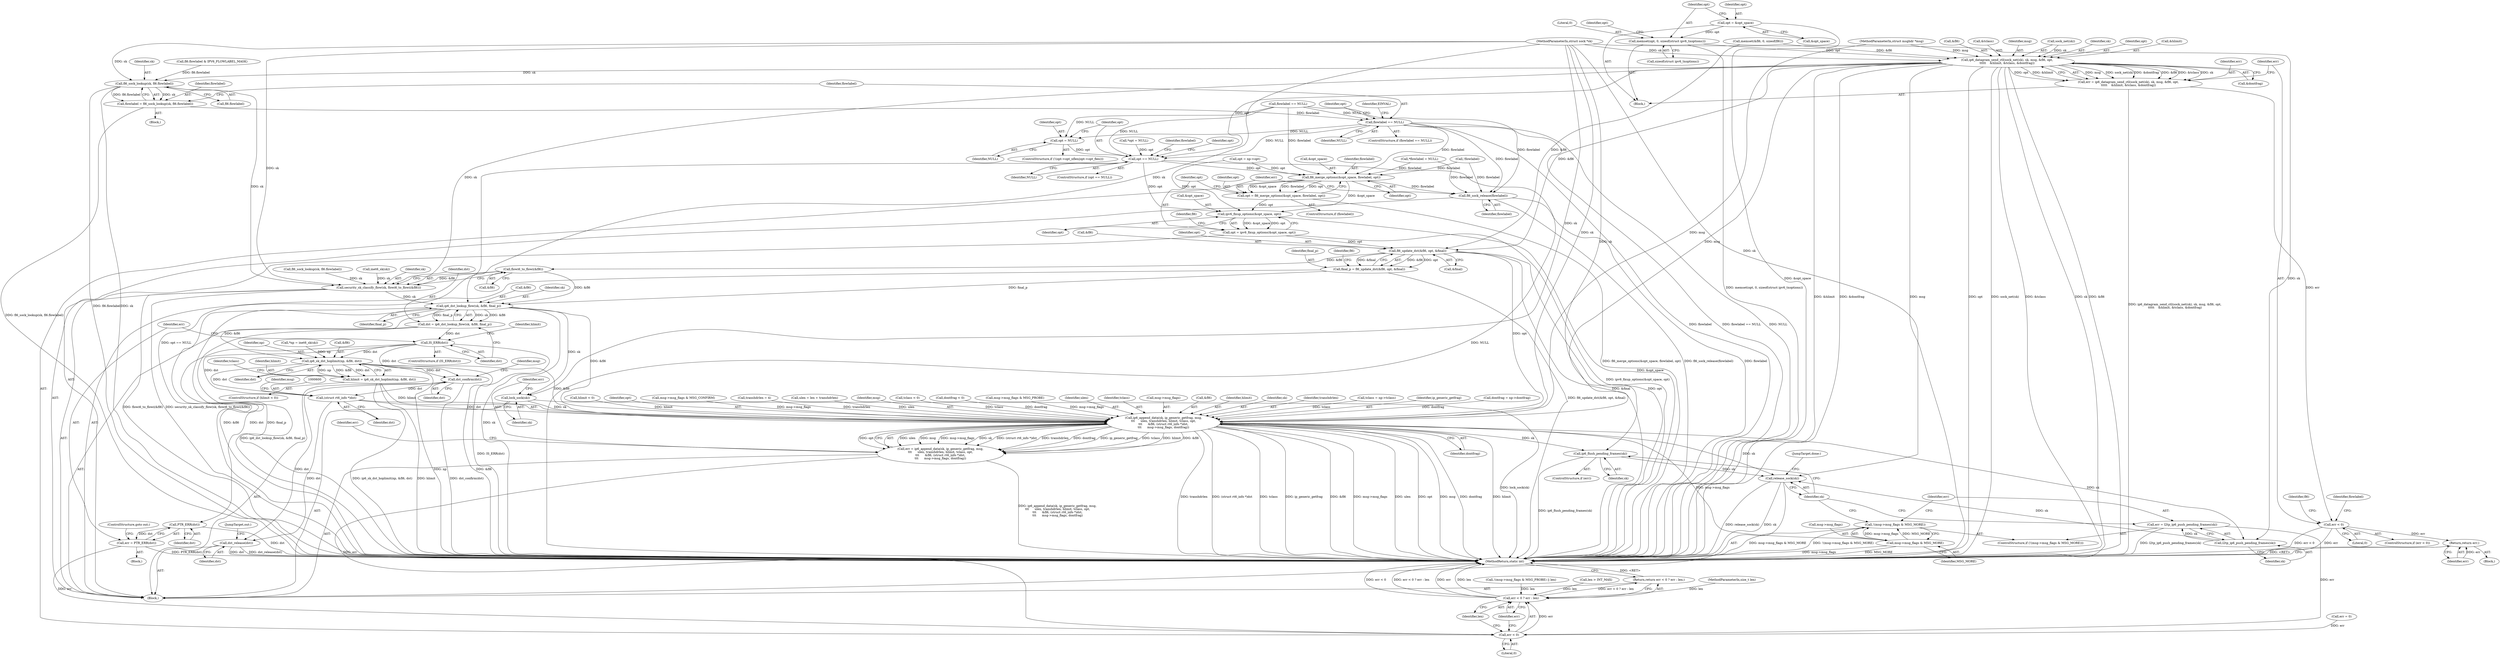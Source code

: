 digraph "0_linux_45f6fad84cc305103b28d73482b344d7f5b76f39_19@API" {
"1000344" [label="(Call,memset(opt, 0, sizeof(struct ipv6_txoptions)))"];
"1000340" [label="(Call,opt = &opt_space)"];
"1000357" [label="(Call,ip6_datagram_send_ctl(sock_net(sk), sk, msg, &fl6, opt,\n\t\t\t\t\t    &hlimit, &tclass, &dontfrag))"];
"1000355" [label="(Call,err = ip6_datagram_send_ctl(sock_net(sk), sk, msg, &fl6, opt,\n\t\t\t\t\t    &hlimit, &tclass, &dontfrag))"];
"1000372" [label="(Call,err < 0)"];
"1000378" [label="(Return,return err;)"];
"1000392" [label="(Call,fl6_sock_lookup(sk, fl6.flowlabel))"];
"1000390" [label="(Call,flowlabel = fl6_sock_lookup(sk, fl6.flowlabel))"];
"1000398" [label="(Call,flowlabel == NULL)"];
"1000413" [label="(Call,opt = NULL)"];
"1000417" [label="(Call,opt == NULL)"];
"1000429" [label="(Call,fl6_merge_options(&opt_space, flowlabel, opt))"];
"1000427" [label="(Call,opt = fl6_merge_options(&opt_space, flowlabel, opt))"];
"1000436" [label="(Call,ipv6_fixup_options(&opt_space, opt))"];
"1000434" [label="(Call,opt = ipv6_fixup_options(&opt_space, opt))"];
"1000489" [label="(Call,fl6_update_dst(&fl6, opt, &final))"];
"1000487" [label="(Call,final_p = fl6_update_dst(&fl6, opt, &final))"];
"1000533" [label="(Call,ip6_dst_lookup_flow(sk, &fl6, final_p))"];
"1000531" [label="(Call,dst = ip6_dst_lookup_flow(sk, &fl6, final_p))"];
"1000539" [label="(Call,IS_ERR(dst))"];
"1000544" [label="(Call,PTR_ERR(dst))"];
"1000542" [label="(Call,err = PTR_ERR(dst))"];
"1000632" [label="(Call,err < 0)"];
"1000631" [label="(Call,err < 0 ? err : len)"];
"1000630" [label="(Return,return err < 0 ? err : len;)"];
"1000553" [label="(Call,ip6_sk_dst_hoplimit(np, &fl6, dst))"];
"1000551" [label="(Call,hlimit = ip6_sk_dst_hoplimit(np, &fl6, dst))"];
"1000588" [label="(Call,ip6_append_data(sk, ip_generic_getfrag, msg,\n\t\t\t      ulen, transhdrlen, hlimit, tclass, opt,\n\t\t\t      &fl6, (struct rt6_info *)dst,\n\t\t\t      msg->msg_flags, dontfrag))"];
"1000586" [label="(Call,err = ip6_append_data(sk, ip_generic_getfrag, msg,\n\t\t\t      ulen, transhdrlen, hlimit, tclass, opt,\n\t\t\t      &fl6, (struct rt6_info *)dst,\n\t\t\t      msg->msg_flags, dontfrag))"];
"1000608" [label="(Call,ip6_flush_pending_frames(sk))"];
"1000622" [label="(Call,release_sock(sk))"];
"1000613" [label="(Call,msg->msg_flags & MSG_MORE)"];
"1000612" [label="(Call,!(msg->msg_flags & MSG_MORE))"];
"1000620" [label="(Call,l2tp_ip6_push_pending_frames(sk))"];
"1000618" [label="(Call,err = l2tp_ip6_push_pending_frames(sk))"];
"1000599" [label="(Call,(struct rt6_info *)dst)"];
"1000625" [label="(Call,dst_release(dst))"];
"1000638" [label="(Call,dst_confirm(dst))"];
"1000584" [label="(Call,lock_sock(sk))"];
"1000528" [label="(Call,flowi6_to_flowi(&fl6))"];
"1000526" [label="(Call,security_sk_classify_flow(sk, flowi6_to_flowi(&fl6)))"];
"1000628" [label="(Call,fl6_sock_release(flowlabel))"];
"1000629" [label="(Identifier,flowlabel)"];
"1000632" [label="(Call,err < 0)"];
"1000374" [label="(Literal,0)"];
"1000391" [label="(Identifier,flowlabel)"];
"1000488" [label="(Identifier,final_p)"];
"1000371" [label="(ControlStructure,if (err < 0))"];
"1000439" [label="(Identifier,opt)"];
"1000490" [label="(Call,&fl6)"];
"1000552" [label="(Identifier,hlimit)"];
"1000107" [label="(MethodParameterIn,struct sock *sk)"];
"1000585" [label="(Identifier,sk)"];
"1000389" [label="(Block,)"];
"1000377" [label="(Identifier,flowlabel)"];
"1000542" [label="(Call,err = PTR_ERR(dst))"];
"1000528" [label="(Call,flowi6_to_flowi(&fl6))"];
"1000393" [label="(Identifier,sk)"];
"1000437" [label="(Call,&opt_space)"];
"1000373" [label="(Identifier,err)"];
"1000608" [label="(Call,ip6_flush_pending_frames(sk))"];
"1000532" [label="(Identifier,dst)"];
"1000633" [label="(Identifier,err)"];
"1000428" [label="(Identifier,opt)"];
"1000419" [label="(Identifier,NULL)"];
"1000375" [label="(Block,)"];
"1000252" [label="(Call,flowlabel == NULL)"];
"1000416" [label="(ControlStructure,if (opt == NULL))"];
"1000125" [label="(Call,*flowlabel = NULL)"];
"1000346" [label="(Literal,0)"];
"1000548" [label="(Call,hlimit < 0)"];
"1000613" [label="(Call,msg->msg_flags & MSG_MORE)"];
"1000340" [label="(Call,opt = &opt_space)"];
"1000545" [label="(Identifier,dst)"];
"1000357" [label="(Call,ip6_datagram_send_ctl(sock_net(sk), sk, msg, &fl6, opt,\n\t\t\t\t\t    &hlimit, &tclass, &dontfrag))"];
"1000384" [label="(Identifier,fl6)"];
"1000596" [label="(Identifier,opt)"];
"1000390" [label="(Call,flowlabel = fl6_sock_lookup(sk, fl6.flowlabel))"];
"1000420" [label="(Call,opt = np->opt)"];
"1000399" [label="(Identifier,flowlabel)"];
"1000425" [label="(ControlStructure,if (flowlabel))"];
"1000533" [label="(Call,ip6_dst_lookup_flow(sk, &fl6, final_p))"];
"1000588" [label="(Call,ip6_append_data(sk, ip_generic_getfrag, msg,\n\t\t\t      ulen, transhdrlen, hlimit, tclass, opt,\n\t\t\t      &fl6, (struct rt6_info *)dst,\n\t\t\t      msg->msg_flags, dontfrag))"];
"1000534" [label="(Identifier,sk)"];
"1000356" [label="(Identifier,err)"];
"1000421" [label="(Identifier,opt)"];
"1000635" [label="(Identifier,err)"];
"1000553" [label="(Call,ip6_sk_dst_hoplimit(np, &fl6, dst))"];
"1000362" [label="(Call,&fl6)"];
"1000577" [label="(Call,msg->msg_flags & MSG_CONFIRM)"];
"1000155" [label="(Call,transhdrlen = 4)"];
"1000623" [label="(Identifier,sk)"];
"1000650" [label="(Call,err = 0)"];
"1000408" [label="(Identifier,opt)"];
"1000584" [label="(Call,lock_sock(sk))"];
"1000560" [label="(Identifier,tclass)"];
"1000607" [label="(Identifier,err)"];
"1000554" [label="(Identifier,np)"];
"1000617" [label="(Identifier,MSG_MORE)"];
"1000645" [label="(Identifier,msg)"];
"1000159" [label="(Call,ulen = len + transhdrlen)"];
"1000392" [label="(Call,fl6_sock_lookup(sk, fl6.flowlabel))"];
"1000344" [label="(Call,memset(opt, 0, sizeof(struct ipv6_txoptions)))"];
"1000591" [label="(Identifier,msg)"];
"1000559" [label="(Call,tclass < 0)"];
"1000394" [label="(Call,fl6.flowlabel)"];
"1000568" [label="(Call,dontfrag < 0)"];
"1000612" [label="(Call,!(msg->msg_flags & MSG_MORE))"];
"1000538" [label="(ControlStructure,if (IS_ERR(dst)))"];
"1000435" [label="(Identifier,opt)"];
"1000551" [label="(Call,hlimit = ip6_sk_dst_hoplimit(np, &fl6, dst))"];
"1000372" [label="(Call,err < 0)"];
"1000487" [label="(Call,final_p = fl6_update_dst(&fl6, opt, &final))"];
"1000643" [label="(Call,msg->msg_flags & MSG_PROBE)"];
"1000489" [label="(Call,fl6_update_dst(&fl6, opt, &final))"];
"1000622" [label="(Call,release_sock(sk))"];
"1000434" [label="(Call,opt = ipv6_fixup_options(&opt_space, opt))"];
"1000606" [label="(ControlStructure,if (err))"];
"1000418" [label="(Identifier,opt)"];
"1000436" [label="(Call,ipv6_fixup_options(&opt_space, opt))"];
"1000397" [label="(ControlStructure,if (flowlabel == NULL))"];
"1000417" [label="(Call,opt == NULL)"];
"1000414" [label="(Identifier,opt)"];
"1000592" [label="(Identifier,ulen)"];
"1000618" [label="(Call,err = l2tp_ip6_push_pending_frames(sk))"];
"1000499" [label="(Identifier,fl6)"];
"1000595" [label="(Identifier,tclass)"];
"1000367" [label="(Call,&tclass)"];
"1000609" [label="(Identifier,sk)"];
"1000527" [label="(Identifier,sk)"];
"1000369" [label="(Call,&dontfrag)"];
"1000433" [label="(Identifier,opt)"];
"1000121" [label="(Call,*opt = NULL)"];
"1000526" [label="(Call,security_sk_classify_flow(sk, flowi6_to_flowi(&fl6)))"];
"1000382" [label="(Call,fl6.flowlabel & IPV6_FLOWLABEL_MASK)"];
"1000630" [label="(Return,return err < 0 ? err : len;)"];
"1000627" [label="(JumpTarget,out:)"];
"1000641" [label="(Call,!(msg->msg_flags & MSG_PROBE) || len)"];
"1000626" [label="(Identifier,dst)"];
"1000654" [label="(MethodReturn,static int)"];
"1000535" [label="(Call,&fl6)"];
"1000116" [label="(Call,*np = inet6_sk(sk))"];
"1000181" [label="(Call,memset(&fl6, 0, sizeof(fl6)))"];
"1000347" [label="(Call,sizeof(struct ipv6_txoptions))"];
"1000547" [label="(ControlStructure,if (hlimit < 0))"];
"1000379" [label="(Identifier,err)"];
"1000345" [label="(Identifier,opt)"];
"1000602" [label="(Call,msg->msg_flags)"];
"1000625" [label="(Call,dst_release(dst))"];
"1000361" [label="(Identifier,msg)"];
"1000492" [label="(Identifier,opt)"];
"1000358" [label="(Call,sock_net(sk))"];
"1000557" [label="(Identifier,dst)"];
"1000351" [label="(Identifier,opt)"];
"1000628" [label="(Call,fl6_sock_release(flowlabel))"];
"1000619" [label="(Identifier,err)"];
"1000378" [label="(Return,return err;)"];
"1000597" [label="(Call,&fl6)"];
"1000493" [label="(Call,&final)"];
"1000110" [label="(Block,)"];
"1000601" [label="(Identifier,dst)"];
"1000531" [label="(Call,dst = ip6_dst_lookup_flow(sk, &fl6, final_p))"];
"1000631" [label="(Call,err < 0 ? err : len)"];
"1000555" [label="(Call,&fl6)"];
"1000166" [label="(Call,len > INT_MAX)"];
"1000398" [label="(Call,flowlabel == NULL)"];
"1000639" [label="(Identifier,dst)"];
"1000586" [label="(Call,err = ip6_append_data(sk, ip_generic_getfrag, msg,\n\t\t\t      ulen, transhdrlen, hlimit, tclass, opt,\n\t\t\t      &fl6, (struct rt6_info *)dst,\n\t\t\t      msg->msg_flags, dontfrag))"];
"1000537" [label="(Identifier,final_p)"];
"1000246" [label="(Call,fl6_sock_lookup(sk, fl6.flowlabel))"];
"1000605" [label="(Identifier,dontfrag)"];
"1000341" [label="(Identifier,opt)"];
"1000415" [label="(Identifier,NULL)"];
"1000387" [label="(Call,!flowlabel)"];
"1000442" [label="(Identifier,fl6)"];
"1000540" [label="(Identifier,dst)"];
"1000614" [label="(Call,msg->msg_flags)"];
"1000620" [label="(Call,l2tp_ip6_push_pending_frames(sk))"];
"1000108" [label="(MethodParameterIn,struct msghdr *msg)"];
"1000621" [label="(Identifier,sk)"];
"1000118" [label="(Call,inet6_sk(sk))"];
"1000342" [label="(Call,&opt_space)"];
"1000611" [label="(ControlStructure,if (!(msg->msg_flags & MSG_MORE)))"];
"1000594" [label="(Identifier,hlimit)"];
"1000589" [label="(Identifier,sk)"];
"1000593" [label="(Identifier,transhdrlen)"];
"1000413" [label="(Call,opt = NULL)"];
"1000636" [label="(Identifier,len)"];
"1000541" [label="(Block,)"];
"1000403" [label="(Identifier,EINVAL)"];
"1000549" [label="(Identifier,hlimit)"];
"1000529" [label="(Call,&fl6)"];
"1000603" [label="(Identifier,msg)"];
"1000360" [label="(Identifier,sk)"];
"1000364" [label="(Identifier,opt)"];
"1000562" [label="(Call,tclass = np->tclass)"];
"1000590" [label="(Identifier,ip_generic_getfrag)"];
"1000587" [label="(Identifier,err)"];
"1000543" [label="(Identifier,err)"];
"1000624" [label="(JumpTarget,done:)"];
"1000339" [label="(Block,)"];
"1000427" [label="(Call,opt = fl6_merge_options(&opt_space, flowlabel, opt))"];
"1000539" [label="(Call,IS_ERR(dst))"];
"1000546" [label="(ControlStructure,goto out;)"];
"1000400" [label="(Identifier,NULL)"];
"1000599" [label="(Call,(struct rt6_info *)dst)"];
"1000109" [label="(MethodParameterIn,size_t len)"];
"1000365" [label="(Call,&hlimit)"];
"1000544" [label="(Call,PTR_ERR(dst))"];
"1000634" [label="(Literal,0)"];
"1000426" [label="(Identifier,flowlabel)"];
"1000355" [label="(Call,err = ip6_datagram_send_ctl(sock_net(sk), sk, msg, &fl6, opt,\n\t\t\t\t\t    &hlimit, &tclass, &dontfrag))"];
"1000430" [label="(Call,&opt_space)"];
"1000432" [label="(Identifier,flowlabel)"];
"1000429" [label="(Call,fl6_merge_options(&opt_space, flowlabel, opt))"];
"1000571" [label="(Call,dontfrag = np->dontfrag)"];
"1000638" [label="(Call,dst_confirm(dst))"];
"1000404" [label="(ControlStructure,if (!(opt->opt_nflen|opt->opt_flen)))"];
"1000344" -> "1000339"  [label="AST: "];
"1000344" -> "1000347"  [label="CFG: "];
"1000345" -> "1000344"  [label="AST: "];
"1000346" -> "1000344"  [label="AST: "];
"1000347" -> "1000344"  [label="AST: "];
"1000351" -> "1000344"  [label="CFG: "];
"1000344" -> "1000654"  [label="DDG: memset(opt, 0, sizeof(struct ipv6_txoptions))"];
"1000340" -> "1000344"  [label="DDG: opt"];
"1000344" -> "1000357"  [label="DDG: opt"];
"1000340" -> "1000339"  [label="AST: "];
"1000340" -> "1000342"  [label="CFG: "];
"1000341" -> "1000340"  [label="AST: "];
"1000342" -> "1000340"  [label="AST: "];
"1000345" -> "1000340"  [label="CFG: "];
"1000340" -> "1000654"  [label="DDG: &opt_space"];
"1000357" -> "1000355"  [label="AST: "];
"1000357" -> "1000369"  [label="CFG: "];
"1000358" -> "1000357"  [label="AST: "];
"1000360" -> "1000357"  [label="AST: "];
"1000361" -> "1000357"  [label="AST: "];
"1000362" -> "1000357"  [label="AST: "];
"1000364" -> "1000357"  [label="AST: "];
"1000365" -> "1000357"  [label="AST: "];
"1000367" -> "1000357"  [label="AST: "];
"1000369" -> "1000357"  [label="AST: "];
"1000355" -> "1000357"  [label="CFG: "];
"1000357" -> "1000654"  [label="DDG: &hlimit"];
"1000357" -> "1000654"  [label="DDG: &dontfrag"];
"1000357" -> "1000654"  [label="DDG: msg"];
"1000357" -> "1000654"  [label="DDG: opt"];
"1000357" -> "1000654"  [label="DDG: sock_net(sk)"];
"1000357" -> "1000654"  [label="DDG: &tclass"];
"1000357" -> "1000654"  [label="DDG: sk"];
"1000357" -> "1000654"  [label="DDG: &fl6"];
"1000357" -> "1000355"  [label="DDG: msg"];
"1000357" -> "1000355"  [label="DDG: sock_net(sk)"];
"1000357" -> "1000355"  [label="DDG: &dontfrag"];
"1000357" -> "1000355"  [label="DDG: &fl6"];
"1000357" -> "1000355"  [label="DDG: &tclass"];
"1000357" -> "1000355"  [label="DDG: sk"];
"1000357" -> "1000355"  [label="DDG: opt"];
"1000357" -> "1000355"  [label="DDG: &hlimit"];
"1000358" -> "1000357"  [label="DDG: sk"];
"1000107" -> "1000357"  [label="DDG: sk"];
"1000108" -> "1000357"  [label="DDG: msg"];
"1000181" -> "1000357"  [label="DDG: &fl6"];
"1000357" -> "1000392"  [label="DDG: sk"];
"1000357" -> "1000417"  [label="DDG: opt"];
"1000357" -> "1000489"  [label="DDG: &fl6"];
"1000357" -> "1000526"  [label="DDG: sk"];
"1000357" -> "1000588"  [label="DDG: msg"];
"1000355" -> "1000339"  [label="AST: "];
"1000356" -> "1000355"  [label="AST: "];
"1000373" -> "1000355"  [label="CFG: "];
"1000355" -> "1000654"  [label="DDG: ip6_datagram_send_ctl(sock_net(sk), sk, msg, &fl6, opt,\n\t\t\t\t\t    &hlimit, &tclass, &dontfrag)"];
"1000355" -> "1000372"  [label="DDG: err"];
"1000372" -> "1000371"  [label="AST: "];
"1000372" -> "1000374"  [label="CFG: "];
"1000373" -> "1000372"  [label="AST: "];
"1000374" -> "1000372"  [label="AST: "];
"1000377" -> "1000372"  [label="CFG: "];
"1000384" -> "1000372"  [label="CFG: "];
"1000372" -> "1000654"  [label="DDG: err"];
"1000372" -> "1000654"  [label="DDG: err < 0"];
"1000372" -> "1000378"  [label="DDG: err"];
"1000378" -> "1000375"  [label="AST: "];
"1000378" -> "1000379"  [label="CFG: "];
"1000379" -> "1000378"  [label="AST: "];
"1000654" -> "1000378"  [label="CFG: "];
"1000378" -> "1000654"  [label="DDG: <RET>"];
"1000379" -> "1000378"  [label="DDG: err"];
"1000392" -> "1000390"  [label="AST: "];
"1000392" -> "1000394"  [label="CFG: "];
"1000393" -> "1000392"  [label="AST: "];
"1000394" -> "1000392"  [label="AST: "];
"1000390" -> "1000392"  [label="CFG: "];
"1000392" -> "1000654"  [label="DDG: fl6.flowlabel"];
"1000392" -> "1000654"  [label="DDG: sk"];
"1000392" -> "1000390"  [label="DDG: sk"];
"1000392" -> "1000390"  [label="DDG: fl6.flowlabel"];
"1000107" -> "1000392"  [label="DDG: sk"];
"1000382" -> "1000392"  [label="DDG: fl6.flowlabel"];
"1000392" -> "1000526"  [label="DDG: sk"];
"1000390" -> "1000389"  [label="AST: "];
"1000391" -> "1000390"  [label="AST: "];
"1000399" -> "1000390"  [label="CFG: "];
"1000390" -> "1000654"  [label="DDG: fl6_sock_lookup(sk, fl6.flowlabel)"];
"1000390" -> "1000398"  [label="DDG: flowlabel"];
"1000398" -> "1000397"  [label="AST: "];
"1000398" -> "1000400"  [label="CFG: "];
"1000399" -> "1000398"  [label="AST: "];
"1000400" -> "1000398"  [label="AST: "];
"1000403" -> "1000398"  [label="CFG: "];
"1000408" -> "1000398"  [label="CFG: "];
"1000398" -> "1000654"  [label="DDG: flowlabel == NULL"];
"1000398" -> "1000654"  [label="DDG: NULL"];
"1000398" -> "1000654"  [label="DDG: flowlabel"];
"1000252" -> "1000398"  [label="DDG: NULL"];
"1000398" -> "1000413"  [label="DDG: NULL"];
"1000398" -> "1000417"  [label="DDG: NULL"];
"1000398" -> "1000429"  [label="DDG: flowlabel"];
"1000398" -> "1000628"  [label="DDG: flowlabel"];
"1000413" -> "1000404"  [label="AST: "];
"1000413" -> "1000415"  [label="CFG: "];
"1000414" -> "1000413"  [label="AST: "];
"1000415" -> "1000413"  [label="AST: "];
"1000418" -> "1000413"  [label="CFG: "];
"1000252" -> "1000413"  [label="DDG: NULL"];
"1000413" -> "1000417"  [label="DDG: opt"];
"1000417" -> "1000416"  [label="AST: "];
"1000417" -> "1000419"  [label="CFG: "];
"1000418" -> "1000417"  [label="AST: "];
"1000419" -> "1000417"  [label="AST: "];
"1000421" -> "1000417"  [label="CFG: "];
"1000426" -> "1000417"  [label="CFG: "];
"1000417" -> "1000654"  [label="DDG: opt == NULL"];
"1000417" -> "1000654"  [label="DDG: NULL"];
"1000121" -> "1000417"  [label="DDG: opt"];
"1000252" -> "1000417"  [label="DDG: NULL"];
"1000417" -> "1000429"  [label="DDG: opt"];
"1000417" -> "1000436"  [label="DDG: opt"];
"1000429" -> "1000427"  [label="AST: "];
"1000429" -> "1000433"  [label="CFG: "];
"1000430" -> "1000429"  [label="AST: "];
"1000432" -> "1000429"  [label="AST: "];
"1000433" -> "1000429"  [label="AST: "];
"1000427" -> "1000429"  [label="CFG: "];
"1000429" -> "1000427"  [label="DDG: &opt_space"];
"1000429" -> "1000427"  [label="DDG: flowlabel"];
"1000429" -> "1000427"  [label="DDG: opt"];
"1000125" -> "1000429"  [label="DDG: flowlabel"];
"1000252" -> "1000429"  [label="DDG: flowlabel"];
"1000387" -> "1000429"  [label="DDG: flowlabel"];
"1000420" -> "1000429"  [label="DDG: opt"];
"1000429" -> "1000436"  [label="DDG: &opt_space"];
"1000429" -> "1000628"  [label="DDG: flowlabel"];
"1000427" -> "1000425"  [label="AST: "];
"1000428" -> "1000427"  [label="AST: "];
"1000435" -> "1000427"  [label="CFG: "];
"1000427" -> "1000654"  [label="DDG: fl6_merge_options(&opt_space, flowlabel, opt)"];
"1000427" -> "1000436"  [label="DDG: opt"];
"1000436" -> "1000434"  [label="AST: "];
"1000436" -> "1000439"  [label="CFG: "];
"1000437" -> "1000436"  [label="AST: "];
"1000439" -> "1000436"  [label="AST: "];
"1000434" -> "1000436"  [label="CFG: "];
"1000436" -> "1000654"  [label="DDG: &opt_space"];
"1000436" -> "1000434"  [label="DDG: &opt_space"];
"1000436" -> "1000434"  [label="DDG: opt"];
"1000420" -> "1000436"  [label="DDG: opt"];
"1000434" -> "1000110"  [label="AST: "];
"1000435" -> "1000434"  [label="AST: "];
"1000442" -> "1000434"  [label="CFG: "];
"1000434" -> "1000654"  [label="DDG: ipv6_fixup_options(&opt_space, opt)"];
"1000434" -> "1000489"  [label="DDG: opt"];
"1000489" -> "1000487"  [label="AST: "];
"1000489" -> "1000493"  [label="CFG: "];
"1000490" -> "1000489"  [label="AST: "];
"1000492" -> "1000489"  [label="AST: "];
"1000493" -> "1000489"  [label="AST: "];
"1000487" -> "1000489"  [label="CFG: "];
"1000489" -> "1000654"  [label="DDG: &final"];
"1000489" -> "1000654"  [label="DDG: opt"];
"1000489" -> "1000487"  [label="DDG: &fl6"];
"1000489" -> "1000487"  [label="DDG: opt"];
"1000489" -> "1000487"  [label="DDG: &final"];
"1000181" -> "1000489"  [label="DDG: &fl6"];
"1000489" -> "1000528"  [label="DDG: &fl6"];
"1000489" -> "1000588"  [label="DDG: opt"];
"1000487" -> "1000110"  [label="AST: "];
"1000488" -> "1000487"  [label="AST: "];
"1000499" -> "1000487"  [label="CFG: "];
"1000487" -> "1000654"  [label="DDG: fl6_update_dst(&fl6, opt, &final)"];
"1000487" -> "1000533"  [label="DDG: final_p"];
"1000533" -> "1000531"  [label="AST: "];
"1000533" -> "1000537"  [label="CFG: "];
"1000534" -> "1000533"  [label="AST: "];
"1000535" -> "1000533"  [label="AST: "];
"1000537" -> "1000533"  [label="AST: "];
"1000531" -> "1000533"  [label="CFG: "];
"1000533" -> "1000654"  [label="DDG: sk"];
"1000533" -> "1000654"  [label="DDG: &fl6"];
"1000533" -> "1000654"  [label="DDG: final_p"];
"1000533" -> "1000531"  [label="DDG: sk"];
"1000533" -> "1000531"  [label="DDG: &fl6"];
"1000533" -> "1000531"  [label="DDG: final_p"];
"1000526" -> "1000533"  [label="DDG: sk"];
"1000107" -> "1000533"  [label="DDG: sk"];
"1000528" -> "1000533"  [label="DDG: &fl6"];
"1000533" -> "1000553"  [label="DDG: &fl6"];
"1000533" -> "1000584"  [label="DDG: sk"];
"1000533" -> "1000588"  [label="DDG: &fl6"];
"1000531" -> "1000110"  [label="AST: "];
"1000532" -> "1000531"  [label="AST: "];
"1000540" -> "1000531"  [label="CFG: "];
"1000531" -> "1000654"  [label="DDG: ip6_dst_lookup_flow(sk, &fl6, final_p)"];
"1000531" -> "1000539"  [label="DDG: dst"];
"1000539" -> "1000538"  [label="AST: "];
"1000539" -> "1000540"  [label="CFG: "];
"1000540" -> "1000539"  [label="AST: "];
"1000543" -> "1000539"  [label="CFG: "];
"1000549" -> "1000539"  [label="CFG: "];
"1000539" -> "1000654"  [label="DDG: IS_ERR(dst)"];
"1000539" -> "1000544"  [label="DDG: dst"];
"1000539" -> "1000553"  [label="DDG: dst"];
"1000539" -> "1000599"  [label="DDG: dst"];
"1000539" -> "1000638"  [label="DDG: dst"];
"1000544" -> "1000542"  [label="AST: "];
"1000544" -> "1000545"  [label="CFG: "];
"1000545" -> "1000544"  [label="AST: "];
"1000542" -> "1000544"  [label="CFG: "];
"1000544" -> "1000654"  [label="DDG: dst"];
"1000544" -> "1000542"  [label="DDG: dst"];
"1000542" -> "1000541"  [label="AST: "];
"1000543" -> "1000542"  [label="AST: "];
"1000546" -> "1000542"  [label="CFG: "];
"1000542" -> "1000654"  [label="DDG: PTR_ERR(dst)"];
"1000542" -> "1000632"  [label="DDG: err"];
"1000632" -> "1000631"  [label="AST: "];
"1000632" -> "1000634"  [label="CFG: "];
"1000633" -> "1000632"  [label="AST: "];
"1000634" -> "1000632"  [label="AST: "];
"1000635" -> "1000632"  [label="CFG: "];
"1000636" -> "1000632"  [label="CFG: "];
"1000632" -> "1000631"  [label="DDG: err"];
"1000650" -> "1000632"  [label="DDG: err"];
"1000586" -> "1000632"  [label="DDG: err"];
"1000618" -> "1000632"  [label="DDG: err"];
"1000631" -> "1000630"  [label="AST: "];
"1000631" -> "1000635"  [label="CFG: "];
"1000631" -> "1000636"  [label="CFG: "];
"1000635" -> "1000631"  [label="AST: "];
"1000636" -> "1000631"  [label="AST: "];
"1000630" -> "1000631"  [label="CFG: "];
"1000631" -> "1000654"  [label="DDG: err < 0"];
"1000631" -> "1000654"  [label="DDG: err < 0 ? err : len"];
"1000631" -> "1000654"  [label="DDG: err"];
"1000631" -> "1000654"  [label="DDG: len"];
"1000631" -> "1000630"  [label="DDG: err < 0 ? err : len"];
"1000166" -> "1000631"  [label="DDG: len"];
"1000641" -> "1000631"  [label="DDG: len"];
"1000109" -> "1000631"  [label="DDG: len"];
"1000630" -> "1000110"  [label="AST: "];
"1000654" -> "1000630"  [label="CFG: "];
"1000630" -> "1000654"  [label="DDG: <RET>"];
"1000553" -> "1000551"  [label="AST: "];
"1000553" -> "1000557"  [label="CFG: "];
"1000554" -> "1000553"  [label="AST: "];
"1000555" -> "1000553"  [label="AST: "];
"1000557" -> "1000553"  [label="AST: "];
"1000551" -> "1000553"  [label="CFG: "];
"1000553" -> "1000654"  [label="DDG: np"];
"1000553" -> "1000654"  [label="DDG: &fl6"];
"1000553" -> "1000551"  [label="DDG: np"];
"1000553" -> "1000551"  [label="DDG: &fl6"];
"1000553" -> "1000551"  [label="DDG: dst"];
"1000116" -> "1000553"  [label="DDG: np"];
"1000553" -> "1000588"  [label="DDG: &fl6"];
"1000553" -> "1000599"  [label="DDG: dst"];
"1000553" -> "1000638"  [label="DDG: dst"];
"1000551" -> "1000547"  [label="AST: "];
"1000552" -> "1000551"  [label="AST: "];
"1000560" -> "1000551"  [label="CFG: "];
"1000551" -> "1000654"  [label="DDG: ip6_sk_dst_hoplimit(np, &fl6, dst)"];
"1000551" -> "1000654"  [label="DDG: hlimit"];
"1000551" -> "1000588"  [label="DDG: hlimit"];
"1000588" -> "1000586"  [label="AST: "];
"1000588" -> "1000605"  [label="CFG: "];
"1000589" -> "1000588"  [label="AST: "];
"1000590" -> "1000588"  [label="AST: "];
"1000591" -> "1000588"  [label="AST: "];
"1000592" -> "1000588"  [label="AST: "];
"1000593" -> "1000588"  [label="AST: "];
"1000594" -> "1000588"  [label="AST: "];
"1000595" -> "1000588"  [label="AST: "];
"1000596" -> "1000588"  [label="AST: "];
"1000597" -> "1000588"  [label="AST: "];
"1000599" -> "1000588"  [label="AST: "];
"1000602" -> "1000588"  [label="AST: "];
"1000605" -> "1000588"  [label="AST: "];
"1000586" -> "1000588"  [label="CFG: "];
"1000588" -> "1000654"  [label="DDG: (struct rt6_info *)dst"];
"1000588" -> "1000654"  [label="DDG: tclass"];
"1000588" -> "1000654"  [label="DDG: ip_generic_getfrag"];
"1000588" -> "1000654"  [label="DDG: &fl6"];
"1000588" -> "1000654"  [label="DDG: msg->msg_flags"];
"1000588" -> "1000654"  [label="DDG: ulen"];
"1000588" -> "1000654"  [label="DDG: opt"];
"1000588" -> "1000654"  [label="DDG: msg"];
"1000588" -> "1000654"  [label="DDG: dontfrag"];
"1000588" -> "1000654"  [label="DDG: hlimit"];
"1000588" -> "1000654"  [label="DDG: transhdrlen"];
"1000588" -> "1000586"  [label="DDG: ulen"];
"1000588" -> "1000586"  [label="DDG: msg"];
"1000588" -> "1000586"  [label="DDG: msg->msg_flags"];
"1000588" -> "1000586"  [label="DDG: sk"];
"1000588" -> "1000586"  [label="DDG: (struct rt6_info *)dst"];
"1000588" -> "1000586"  [label="DDG: transhdrlen"];
"1000588" -> "1000586"  [label="DDG: dontfrag"];
"1000588" -> "1000586"  [label="DDG: ip_generic_getfrag"];
"1000588" -> "1000586"  [label="DDG: tclass"];
"1000588" -> "1000586"  [label="DDG: hlimit"];
"1000588" -> "1000586"  [label="DDG: &fl6"];
"1000588" -> "1000586"  [label="DDG: opt"];
"1000584" -> "1000588"  [label="DDG: sk"];
"1000107" -> "1000588"  [label="DDG: sk"];
"1000108" -> "1000588"  [label="DDG: msg"];
"1000159" -> "1000588"  [label="DDG: ulen"];
"1000155" -> "1000588"  [label="DDG: transhdrlen"];
"1000548" -> "1000588"  [label="DDG: hlimit"];
"1000559" -> "1000588"  [label="DDG: tclass"];
"1000562" -> "1000588"  [label="DDG: tclass"];
"1000599" -> "1000588"  [label="DDG: dst"];
"1000643" -> "1000588"  [label="DDG: msg->msg_flags"];
"1000577" -> "1000588"  [label="DDG: msg->msg_flags"];
"1000568" -> "1000588"  [label="DDG: dontfrag"];
"1000571" -> "1000588"  [label="DDG: dontfrag"];
"1000588" -> "1000608"  [label="DDG: sk"];
"1000588" -> "1000613"  [label="DDG: msg->msg_flags"];
"1000588" -> "1000620"  [label="DDG: sk"];
"1000588" -> "1000622"  [label="DDG: sk"];
"1000586" -> "1000110"  [label="AST: "];
"1000587" -> "1000586"  [label="AST: "];
"1000607" -> "1000586"  [label="CFG: "];
"1000586" -> "1000654"  [label="DDG: ip6_append_data(sk, ip_generic_getfrag, msg,\n\t\t\t      ulen, transhdrlen, hlimit, tclass, opt,\n\t\t\t      &fl6, (struct rt6_info *)dst,\n\t\t\t      msg->msg_flags, dontfrag)"];
"1000608" -> "1000606"  [label="AST: "];
"1000608" -> "1000609"  [label="CFG: "];
"1000609" -> "1000608"  [label="AST: "];
"1000623" -> "1000608"  [label="CFG: "];
"1000608" -> "1000654"  [label="DDG: ip6_flush_pending_frames(sk)"];
"1000107" -> "1000608"  [label="DDG: sk"];
"1000608" -> "1000622"  [label="DDG: sk"];
"1000622" -> "1000110"  [label="AST: "];
"1000622" -> "1000623"  [label="CFG: "];
"1000623" -> "1000622"  [label="AST: "];
"1000624" -> "1000622"  [label="CFG: "];
"1000622" -> "1000654"  [label="DDG: release_sock(sk)"];
"1000622" -> "1000654"  [label="DDG: sk"];
"1000620" -> "1000622"  [label="DDG: sk"];
"1000107" -> "1000622"  [label="DDG: sk"];
"1000613" -> "1000612"  [label="AST: "];
"1000613" -> "1000617"  [label="CFG: "];
"1000614" -> "1000613"  [label="AST: "];
"1000617" -> "1000613"  [label="AST: "];
"1000612" -> "1000613"  [label="CFG: "];
"1000613" -> "1000654"  [label="DDG: msg->msg_flags"];
"1000613" -> "1000654"  [label="DDG: MSG_MORE"];
"1000613" -> "1000612"  [label="DDG: msg->msg_flags"];
"1000613" -> "1000612"  [label="DDG: MSG_MORE"];
"1000612" -> "1000611"  [label="AST: "];
"1000619" -> "1000612"  [label="CFG: "];
"1000623" -> "1000612"  [label="CFG: "];
"1000612" -> "1000654"  [label="DDG: msg->msg_flags & MSG_MORE"];
"1000612" -> "1000654"  [label="DDG: !(msg->msg_flags & MSG_MORE)"];
"1000620" -> "1000618"  [label="AST: "];
"1000620" -> "1000621"  [label="CFG: "];
"1000621" -> "1000620"  [label="AST: "];
"1000618" -> "1000620"  [label="CFG: "];
"1000620" -> "1000618"  [label="DDG: sk"];
"1000107" -> "1000620"  [label="DDG: sk"];
"1000618" -> "1000611"  [label="AST: "];
"1000619" -> "1000618"  [label="AST: "];
"1000623" -> "1000618"  [label="CFG: "];
"1000618" -> "1000654"  [label="DDG: l2tp_ip6_push_pending_frames(sk)"];
"1000599" -> "1000601"  [label="CFG: "];
"1000600" -> "1000599"  [label="AST: "];
"1000601" -> "1000599"  [label="AST: "];
"1000603" -> "1000599"  [label="CFG: "];
"1000638" -> "1000599"  [label="DDG: dst"];
"1000599" -> "1000625"  [label="DDG: dst"];
"1000625" -> "1000110"  [label="AST: "];
"1000625" -> "1000626"  [label="CFG: "];
"1000626" -> "1000625"  [label="AST: "];
"1000627" -> "1000625"  [label="CFG: "];
"1000625" -> "1000654"  [label="DDG: dst"];
"1000625" -> "1000654"  [label="DDG: dst_release(dst)"];
"1000638" -> "1000625"  [label="DDG: dst"];
"1000638" -> "1000110"  [label="AST: "];
"1000638" -> "1000639"  [label="CFG: "];
"1000639" -> "1000638"  [label="AST: "];
"1000645" -> "1000638"  [label="CFG: "];
"1000638" -> "1000654"  [label="DDG: dst_confirm(dst)"];
"1000584" -> "1000110"  [label="AST: "];
"1000584" -> "1000585"  [label="CFG: "];
"1000585" -> "1000584"  [label="AST: "];
"1000587" -> "1000584"  [label="CFG: "];
"1000584" -> "1000654"  [label="DDG: lock_sock(sk)"];
"1000107" -> "1000584"  [label="DDG: sk"];
"1000528" -> "1000526"  [label="AST: "];
"1000528" -> "1000529"  [label="CFG: "];
"1000529" -> "1000528"  [label="AST: "];
"1000526" -> "1000528"  [label="CFG: "];
"1000528" -> "1000526"  [label="DDG: &fl6"];
"1000526" -> "1000110"  [label="AST: "];
"1000527" -> "1000526"  [label="AST: "];
"1000532" -> "1000526"  [label="CFG: "];
"1000526" -> "1000654"  [label="DDG: flowi6_to_flowi(&fl6)"];
"1000526" -> "1000654"  [label="DDG: security_sk_classify_flow(sk, flowi6_to_flowi(&fl6))"];
"1000118" -> "1000526"  [label="DDG: sk"];
"1000246" -> "1000526"  [label="DDG: sk"];
"1000107" -> "1000526"  [label="DDG: sk"];
"1000628" -> "1000110"  [label="AST: "];
"1000628" -> "1000629"  [label="CFG: "];
"1000629" -> "1000628"  [label="AST: "];
"1000633" -> "1000628"  [label="CFG: "];
"1000628" -> "1000654"  [label="DDG: flowlabel"];
"1000628" -> "1000654"  [label="DDG: fl6_sock_release(flowlabel)"];
"1000125" -> "1000628"  [label="DDG: flowlabel"];
"1000252" -> "1000628"  [label="DDG: flowlabel"];
"1000387" -> "1000628"  [label="DDG: flowlabel"];
}
